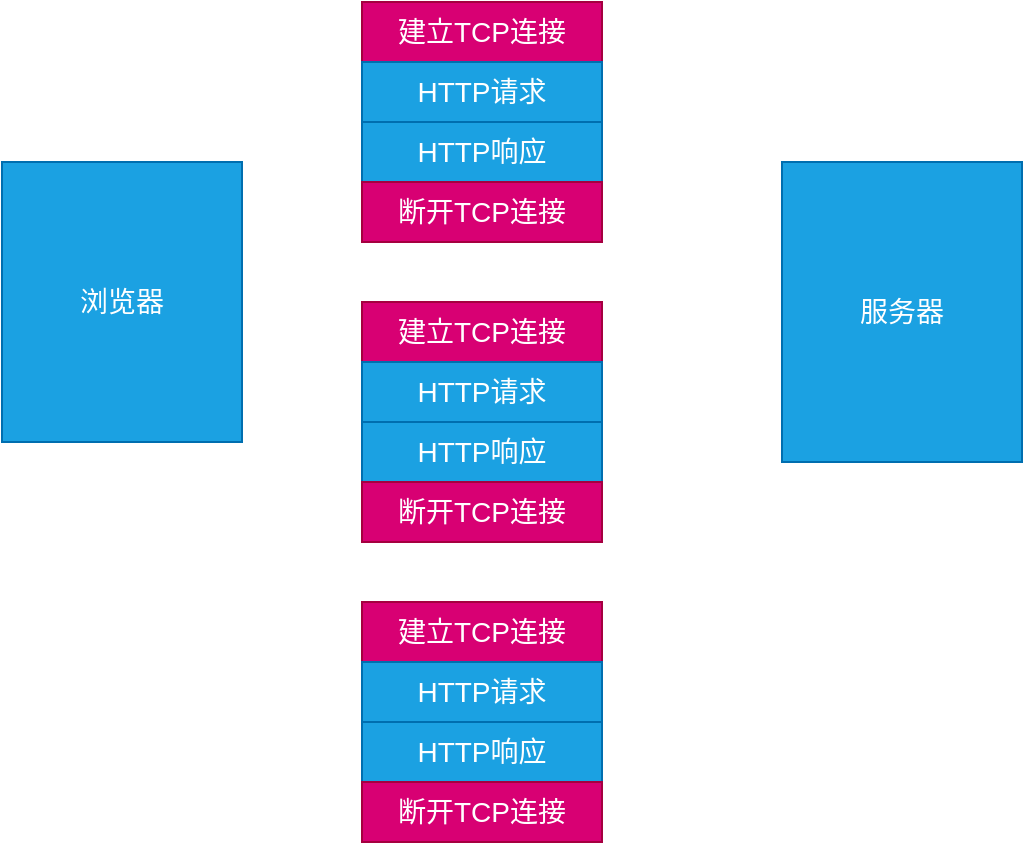 <mxfile>
    <diagram id="A9qg82AuoLQeKydgUByE" name="第 1 页">
        <mxGraphModel dx="903" dy="520" grid="1" gridSize="10" guides="1" tooltips="1" connect="1" arrows="1" fold="1" page="1" pageScale="1" pageWidth="827" pageHeight="1169" math="0" shadow="0">
            <root>
                <mxCell id="0"/>
                <mxCell id="1" parent="0"/>
                <mxCell id="2" value="浏览器" style="rounded=0;whiteSpace=wrap;html=1;fillColor=#1ba1e2;fontColor=#ffffff;strokeColor=#006EAF;fontSize=14;" vertex="1" parent="1">
                    <mxGeometry x="90" y="110" width="120" height="140" as="geometry"/>
                </mxCell>
                <mxCell id="3" value="服务器" style="rounded=0;whiteSpace=wrap;html=1;fillColor=#1ba1e2;fontColor=#ffffff;strokeColor=#006EAF;fontSize=14;" vertex="1" parent="1">
                    <mxGeometry x="480" y="110" width="120" height="150" as="geometry"/>
                </mxCell>
                <mxCell id="4" value="建立TCP连接" style="rounded=0;whiteSpace=wrap;html=1;fillColor=#d80073;fontColor=#ffffff;strokeColor=#A50040;fontSize=14;" vertex="1" parent="1">
                    <mxGeometry x="270" y="30" width="120" height="30" as="geometry"/>
                </mxCell>
                <mxCell id="5" value="HTTP请求" style="rounded=0;whiteSpace=wrap;html=1;fillColor=#1ba1e2;strokeColor=#006EAF;fontColor=#ffffff;fontSize=14;" vertex="1" parent="1">
                    <mxGeometry x="270" y="60" width="120" height="30" as="geometry"/>
                </mxCell>
                <mxCell id="6" value="HTTP响应" style="rounded=0;whiteSpace=wrap;html=1;fillColor=#1ba1e2;fontColor=#ffffff;strokeColor=#006EAF;fontSize=14;" vertex="1" parent="1">
                    <mxGeometry x="270" y="90" width="120" height="30" as="geometry"/>
                </mxCell>
                <mxCell id="7" value="断开TCP连接" style="rounded=0;whiteSpace=wrap;html=1;fillColor=#d80073;fontColor=#ffffff;strokeColor=#A50040;fontSize=14;" vertex="1" parent="1">
                    <mxGeometry x="270" y="120" width="120" height="30" as="geometry"/>
                </mxCell>
                <mxCell id="8" value="建立TCP连接" style="rounded=0;whiteSpace=wrap;html=1;fillColor=#d80073;fontColor=#ffffff;strokeColor=#A50040;fontSize=14;" vertex="1" parent="1">
                    <mxGeometry x="270" y="180" width="120" height="30" as="geometry"/>
                </mxCell>
                <mxCell id="9" value="HTTP请求" style="rounded=0;whiteSpace=wrap;html=1;fillColor=#1ba1e2;strokeColor=#006EAF;fontColor=#ffffff;fontSize=14;" vertex="1" parent="1">
                    <mxGeometry x="270" y="210" width="120" height="30" as="geometry"/>
                </mxCell>
                <mxCell id="10" value="HTTP响应" style="rounded=0;whiteSpace=wrap;html=1;fillColor=#1ba1e2;fontColor=#ffffff;strokeColor=#006EAF;fontSize=14;" vertex="1" parent="1">
                    <mxGeometry x="270" y="240" width="120" height="30" as="geometry"/>
                </mxCell>
                <mxCell id="11" value="断开TCP连接" style="rounded=0;whiteSpace=wrap;html=1;fillColor=#d80073;fontColor=#ffffff;strokeColor=#A50040;fontSize=14;" vertex="1" parent="1">
                    <mxGeometry x="270" y="270" width="120" height="30" as="geometry"/>
                </mxCell>
                <mxCell id="12" value="建立TCP连接" style="rounded=0;whiteSpace=wrap;html=1;fillColor=#d80073;fontColor=#ffffff;strokeColor=#A50040;fontSize=14;" vertex="1" parent="1">
                    <mxGeometry x="270" y="330" width="120" height="30" as="geometry"/>
                </mxCell>
                <mxCell id="13" value="HTTP请求" style="rounded=0;whiteSpace=wrap;html=1;fillColor=#1ba1e2;strokeColor=#006EAF;fontColor=#ffffff;fontSize=14;" vertex="1" parent="1">
                    <mxGeometry x="270" y="360" width="120" height="30" as="geometry"/>
                </mxCell>
                <mxCell id="14" value="HTTP响应" style="rounded=0;whiteSpace=wrap;html=1;fillColor=#1ba1e2;fontColor=#ffffff;strokeColor=#006EAF;fontSize=14;" vertex="1" parent="1">
                    <mxGeometry x="270" y="390" width="120" height="30" as="geometry"/>
                </mxCell>
                <mxCell id="15" value="断开TCP连接" style="rounded=0;whiteSpace=wrap;html=1;fillColor=#d80073;fontColor=#ffffff;strokeColor=#A50040;fontSize=14;" vertex="1" parent="1">
                    <mxGeometry x="270" y="420" width="120" height="30" as="geometry"/>
                </mxCell>
            </root>
        </mxGraphModel>
    </diagram>
</mxfile>